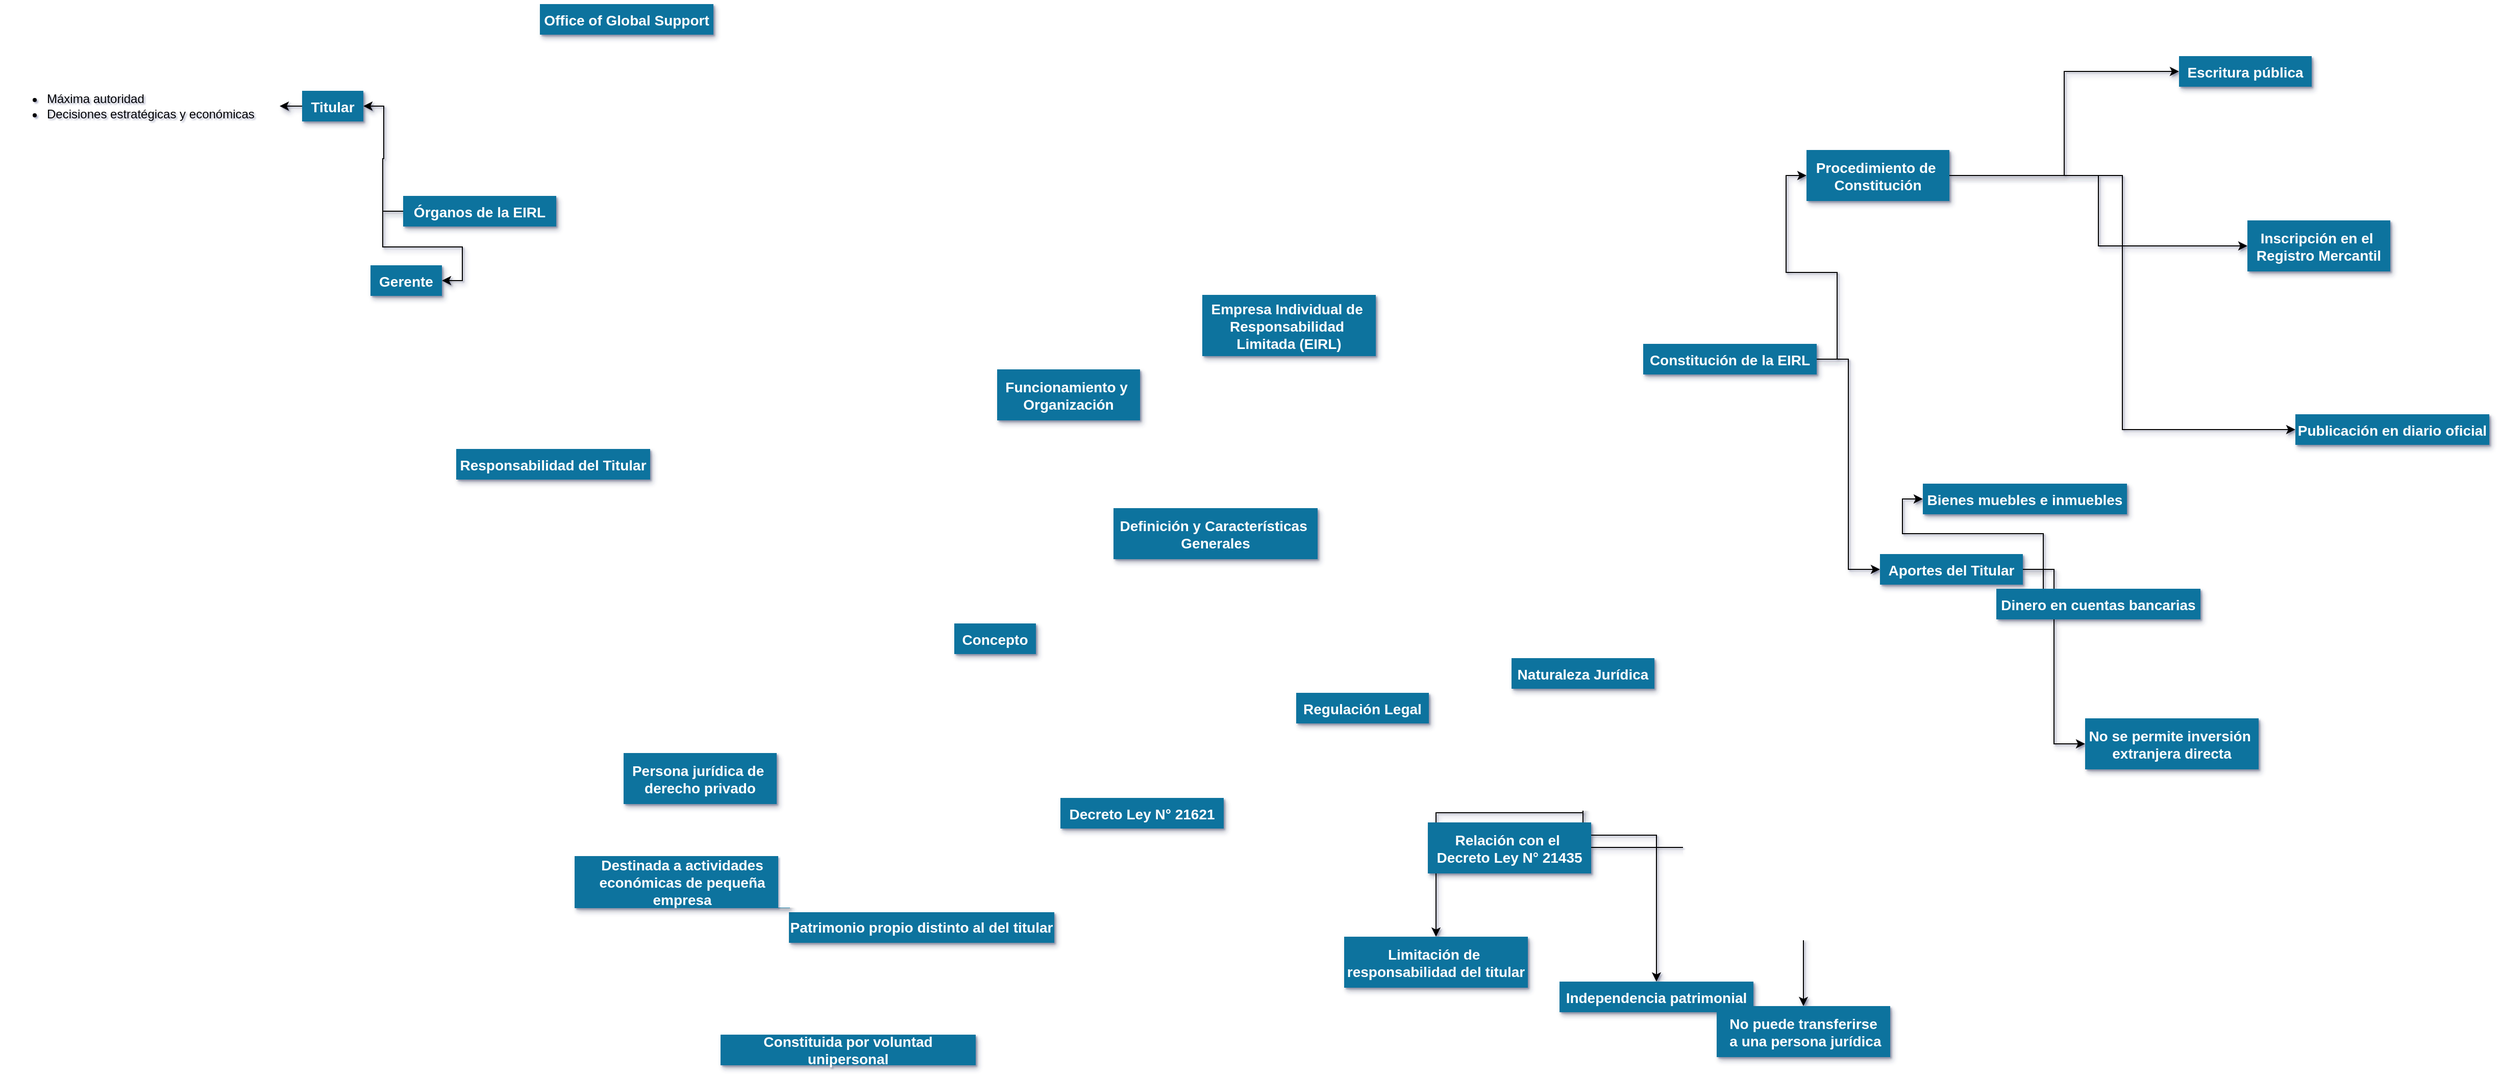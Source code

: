 <mxfile version="26.1.1">
  <diagram name="Page-1" id="97916047-d0de-89f5-080d-49f4d83e522f">
    <mxGraphModel dx="4621.5" dy="3002.5" grid="1" gridSize="10" guides="1" tooltips="1" connect="1" arrows="1" fold="1" page="1" pageScale="1.5" pageWidth="1169" pageHeight="827" background="none" math="1" shadow="1" adaptiveColors="auto">
      <root>
        <mxCell id="0" />
        <mxCell id="1" parent="0" />
        <mxCell id="WO5MIBuKgj2s_KXklT89-84" style="edgeStyle=orthogonalEdgeStyle;rounded=0;orthogonalLoop=1;jettySize=auto;html=1;exitX=0.5;exitY=1;exitDx=0;exitDy=0;entryX=0.5;entryY=0;entryDx=0;entryDy=0;shadow=1;" parent="1" source="2" target="3" edge="1">
          <mxGeometry relative="1" as="geometry" />
        </mxCell>
        <mxCell id="WO5MIBuKgj2s_KXklT89-85" style="edgeStyle=orthogonalEdgeStyle;rounded=0;orthogonalLoop=1;jettySize=auto;html=1;exitX=1;exitY=0.5;exitDx=0;exitDy=0;entryX=0;entryY=0.5;entryDx=0;entryDy=0;shadow=1;" parent="1" source="2" target="7" edge="1">
          <mxGeometry relative="1" as="geometry" />
        </mxCell>
        <mxCell id="WO5MIBuKgj2s_KXklT89-95" style="edgeStyle=orthogonalEdgeStyle;rounded=0;orthogonalLoop=1;jettySize=auto;html=1;exitX=0;exitY=0.5;exitDx=0;exitDy=0;shadow=1;" parent="1" source="2" target="8" edge="1">
          <mxGeometry relative="1" as="geometry" />
        </mxCell>
        <mxCell id="2" value="Empresa Individual de &#xa;Responsabilidad &#xa;Limitada (EIRL)" style="rounded=0;fillColor=#10739E;strokeColor=none;shadow=1;gradientColor=none;fontStyle=1;fontColor=#FFFFFF;fontSize=14;" parent="1" vertex="1">
          <mxGeometry x="484" y="140" width="170" height="60" as="geometry" />
        </mxCell>
        <mxCell id="3" value="Definición y Características &#xa;Generales" style="rounded=0;fillColor=#10739E;strokeColor=none;shadow=1;gradientColor=none;fontStyle=1;fontColor=#FFFFFF;fontSize=14;" parent="1" vertex="1">
          <mxGeometry x="397" y="349" width="200" height="50" as="geometry" />
        </mxCell>
        <mxCell id="WO5MIBuKgj2s_KXklT89-77" style="edgeStyle=orthogonalEdgeStyle;rounded=0;orthogonalLoop=1;jettySize=auto;html=1;exitX=0.5;exitY=1;exitDx=0;exitDy=0;entryX=1;entryY=0.5;entryDx=0;entryDy=0;shadow=1;" parent="1" source="4" target="WO5MIBuKgj2s_KXklT89-56" edge="1">
          <mxGeometry relative="1" as="geometry" />
        </mxCell>
        <mxCell id="WO5MIBuKgj2s_KXklT89-78" style="edgeStyle=orthogonalEdgeStyle;rounded=0;orthogonalLoop=1;jettySize=auto;html=1;exitX=0.5;exitY=1;exitDx=0;exitDy=0;entryX=1;entryY=0.5;entryDx=0;entryDy=0;shadow=1;" parent="1" source="4" target="WO5MIBuKgj2s_KXklT89-63" edge="1">
          <mxGeometry relative="1" as="geometry" />
        </mxCell>
        <mxCell id="WO5MIBuKgj2s_KXklT89-79" style="edgeStyle=orthogonalEdgeStyle;rounded=0;orthogonalLoop=1;jettySize=auto;html=1;exitX=0.5;exitY=1;exitDx=0;exitDy=0;entryX=1;entryY=0.5;entryDx=0;entryDy=0;shadow=1;" parent="1" source="4" target="WO5MIBuKgj2s_KXklT89-61" edge="1">
          <mxGeometry relative="1" as="geometry" />
        </mxCell>
        <mxCell id="WO5MIBuKgj2s_KXklT89-80" style="edgeStyle=orthogonalEdgeStyle;rounded=0;orthogonalLoop=1;jettySize=auto;html=1;exitX=0.5;exitY=1;exitDx=0;exitDy=0;entryX=1;entryY=0.5;entryDx=0;entryDy=0;shadow=1;" parent="1" source="4" target="WO5MIBuKgj2s_KXklT89-59" edge="1">
          <mxGeometry relative="1" as="geometry" />
        </mxCell>
        <mxCell id="4" value="Concepto" style="rounded=0;fillColor=#10739E;strokeColor=none;shadow=1;gradientColor=none;fontStyle=1;fontColor=#FFFFFF;fontSize=14;" parent="1" vertex="1">
          <mxGeometry x="241" y="462" width="80" height="30" as="geometry" />
        </mxCell>
        <mxCell id="WO5MIBuKgj2s_KXklT89-66" value="" style="edgeStyle=orthogonalEdgeStyle;rounded=0;orthogonalLoop=1;jettySize=auto;html=1;exitX=0.5;exitY=1;exitDx=0;exitDy=0;shadow=1;" parent="1" source="5" target="13" edge="1">
          <mxGeometry relative="1" as="geometry" />
        </mxCell>
        <mxCell id="WO5MIBuKgj2s_KXklT89-100" style="edgeStyle=orthogonalEdgeStyle;rounded=0;orthogonalLoop=1;jettySize=auto;html=1;exitX=0.5;exitY=1;exitDx=0;exitDy=0;entryX=0.5;entryY=0;entryDx=0;entryDy=0;shadow=1;" parent="1" source="5" target="14" edge="1">
          <mxGeometry relative="1" as="geometry" />
        </mxCell>
        <mxCell id="5" value="Regulación Legal" style="rounded=0;fillColor=#10739E;strokeColor=none;shadow=1;gradientColor=none;fontStyle=1;fontColor=#FFFFFF;fontSize=14;" parent="1" vertex="1">
          <mxGeometry x="576" y="530" width="130" height="30" as="geometry" />
        </mxCell>
        <mxCell id="WO5MIBuKgj2s_KXklT89-81" style="edgeStyle=orthogonalEdgeStyle;rounded=0;orthogonalLoop=1;jettySize=auto;html=1;exitX=0.5;exitY=1;exitDx=0;exitDy=0;entryX=0.5;entryY=0;entryDx=0;entryDy=0;shadow=1;" parent="1" source="6" target="18" edge="1">
          <mxGeometry relative="1" as="geometry" />
        </mxCell>
        <mxCell id="WO5MIBuKgj2s_KXklT89-82" style="edgeStyle=orthogonalEdgeStyle;rounded=0;orthogonalLoop=1;jettySize=auto;html=1;exitX=0.5;exitY=1;exitDx=0;exitDy=0;entryX=0.5;entryY=0;entryDx=0;entryDy=0;shadow=1;" parent="1" source="6" target="19" edge="1">
          <mxGeometry relative="1" as="geometry" />
        </mxCell>
        <mxCell id="WO5MIBuKgj2s_KXklT89-83" style="edgeStyle=orthogonalEdgeStyle;rounded=0;orthogonalLoop=1;jettySize=auto;html=1;exitX=0.5;exitY=1;exitDx=0;exitDy=0;entryX=0.5;entryY=0;entryDx=0;entryDy=0;shadow=1;" parent="1" source="6" target="20" edge="1">
          <mxGeometry relative="1" as="geometry" />
        </mxCell>
        <mxCell id="6" value="Naturaleza Jurídica" style="rounded=0;fillColor=#10739E;strokeColor=none;shadow=1;gradientColor=none;fontStyle=1;fontColor=#FFFFFF;fontSize=14;" parent="1" vertex="1">
          <mxGeometry x="787" y="496" width="140" height="30" as="geometry" />
        </mxCell>
        <mxCell id="WO5MIBuKgj2s_KXklT89-86" style="edgeStyle=orthogonalEdgeStyle;rounded=0;orthogonalLoop=1;jettySize=auto;html=1;exitX=1;exitY=0.5;exitDx=0;exitDy=0;entryX=0;entryY=0.5;entryDx=0;entryDy=0;shadow=1;" parent="1" source="7" target="10" edge="1">
          <mxGeometry relative="1" as="geometry" />
        </mxCell>
        <mxCell id="WO5MIBuKgj2s_KXklT89-87" style="edgeStyle=orthogonalEdgeStyle;rounded=0;orthogonalLoop=1;jettySize=auto;html=1;exitX=1;exitY=0.5;exitDx=0;exitDy=0;entryX=0;entryY=0.5;entryDx=0;entryDy=0;shadow=1;" parent="1" source="7" target="15" edge="1">
          <mxGeometry relative="1" as="geometry" />
        </mxCell>
        <mxCell id="7" value="Constitución de la EIRL" style="rounded=0;fillColor=#10739E;strokeColor=none;shadow=1;gradientColor=none;fontStyle=1;fontColor=#FFFFFF;fontSize=14;" parent="1" vertex="1">
          <mxGeometry x="916" y="188" width="170" height="30" as="geometry" />
        </mxCell>
        <mxCell id="WO5MIBuKgj2s_KXklT89-96" style="edgeStyle=orthogonalEdgeStyle;rounded=0;orthogonalLoop=1;jettySize=auto;html=1;exitX=0;exitY=0.5;exitDx=0;exitDy=0;entryX=1;entryY=0.5;entryDx=0;entryDy=0;shadow=1;" parent="1" source="8" target="21" edge="1">
          <mxGeometry relative="1" as="geometry" />
        </mxCell>
        <mxCell id="WO5MIBuKgj2s_KXklT89-97" style="edgeStyle=orthogonalEdgeStyle;rounded=0;orthogonalLoop=1;jettySize=auto;html=1;exitX=0;exitY=0.5;exitDx=0;exitDy=0;entryX=1;entryY=0.5;entryDx=0;entryDy=0;shadow=1;" parent="1" source="8" target="22" edge="1">
          <mxGeometry relative="1" as="geometry" />
        </mxCell>
        <mxCell id="8" value="Funcionamiento y &#xa;Organización" style="rounded=0;fillColor=#10739E;strokeColor=none;shadow=1;gradientColor=none;fontStyle=1;fontColor=#FFFFFF;fontSize=14;" parent="1" vertex="1">
          <mxGeometry x="283" y="213" width="140" height="50" as="geometry" />
        </mxCell>
        <mxCell id="9" value="Office of Global Support" style="rounded=0;fillColor=#10739E;strokeColor=none;shadow=1;gradientColor=none;fontStyle=1;fontColor=#FFFFFF;fontSize=14;" parent="1" vertex="1">
          <mxGeometry x="-165" y="-145" width="170" height="30" as="geometry" />
        </mxCell>
        <mxCell id="WO5MIBuKgj2s_KXklT89-88" style="edgeStyle=orthogonalEdgeStyle;rounded=0;orthogonalLoop=1;jettySize=auto;html=1;exitX=1;exitY=0.5;exitDx=0;exitDy=0;entryX=0;entryY=0.5;entryDx=0;entryDy=0;shadow=1;" parent="1" source="10" target="23" edge="1">
          <mxGeometry relative="1" as="geometry" />
        </mxCell>
        <mxCell id="WO5MIBuKgj2s_KXklT89-89" style="edgeStyle=orthogonalEdgeStyle;rounded=0;orthogonalLoop=1;jettySize=auto;html=1;exitX=1;exitY=0.5;exitDx=0;exitDy=0;entryX=0;entryY=0.5;entryDx=0;entryDy=0;shadow=1;" parent="1" source="10" target="24" edge="1">
          <mxGeometry relative="1" as="geometry" />
        </mxCell>
        <mxCell id="WO5MIBuKgj2s_KXklT89-90" style="edgeStyle=orthogonalEdgeStyle;rounded=0;orthogonalLoop=1;jettySize=auto;html=1;exitX=1;exitY=0.5;exitDx=0;exitDy=0;entryX=0;entryY=0.5;entryDx=0;entryDy=0;shadow=1;" parent="1" source="10" target="25" edge="1">
          <mxGeometry relative="1" as="geometry" />
        </mxCell>
        <mxCell id="10" value="Procedimiento de &#xa;Constitución" style="rounded=0;fillColor=#10739E;strokeColor=none;shadow=1;gradientColor=none;fontStyle=1;fontColor=#FFFFFF;fontSize=14;" parent="1" vertex="1">
          <mxGeometry x="1076" y="-2" width="140" height="50" as="geometry" />
        </mxCell>
        <mxCell id="WO5MIBuKgj2s_KXklT89-143" style="edgeStyle=orthogonalEdgeStyle;rounded=0;orthogonalLoop=1;jettySize=auto;html=1;exitX=0;exitY=0.5;exitDx=0;exitDy=0;entryX=1;entryY=0.5;entryDx=0;entryDy=0;shadow=1;" parent="1" source="11" target="WO5MIBuKgj2s_KXklT89-142" edge="1">
          <mxGeometry relative="1" as="geometry" />
        </mxCell>
        <mxCell id="11" value="Titular" style="rounded=0;fillColor=#10739E;strokeColor=none;shadow=1;gradientColor=none;fontStyle=1;fontColor=#FFFFFF;fontSize=14;" parent="1" vertex="1">
          <mxGeometry x="-398" y="-60" width="60" height="30" as="geometry" />
        </mxCell>
        <mxCell id="12" value="Gerente" style="rounded=0;fillColor=#10739E;strokeColor=none;shadow=1;gradientColor=none;fontStyle=1;fontColor=#FFFFFF;fontSize=14;" parent="1" vertex="1">
          <mxGeometry x="-331" y="111" width="70" height="30" as="geometry" />
        </mxCell>
        <mxCell id="13" value="Decreto Ley N° 21621" style="rounded=0;fillColor=#10739E;strokeColor=none;shadow=1;gradientColor=none;fontStyle=1;fontColor=#FFFFFF;fontSize=14;" parent="1" vertex="1">
          <mxGeometry x="345" y="633" width="160" height="30" as="geometry" />
        </mxCell>
        <mxCell id="14" value="Relación con el &#xa;Decreto Ley N° 21435" style="rounded=0;fillColor=#10739E;strokeColor=none;shadow=1;gradientColor=none;fontStyle=1;fontColor=#FFFFFF;fontSize=14;" parent="1" vertex="1">
          <mxGeometry x="705" y="657" width="160" height="50" as="geometry" />
        </mxCell>
        <mxCell id="WO5MIBuKgj2s_KXklT89-91" style="edgeStyle=orthogonalEdgeStyle;rounded=0;orthogonalLoop=1;jettySize=auto;html=1;exitX=1;exitY=0.5;exitDx=0;exitDy=0;entryX=0;entryY=0.5;entryDx=0;entryDy=0;shadow=1;" parent="1" source="15" target="26" edge="1">
          <mxGeometry relative="1" as="geometry" />
        </mxCell>
        <mxCell id="WO5MIBuKgj2s_KXklT89-92" style="edgeStyle=orthogonalEdgeStyle;rounded=0;orthogonalLoop=1;jettySize=auto;html=1;exitX=1;exitY=0.5;exitDx=0;exitDy=0;entryX=0;entryY=0.5;entryDx=0;entryDy=0;shadow=1;" parent="1" source="15" target="27" edge="1">
          <mxGeometry relative="1" as="geometry" />
        </mxCell>
        <mxCell id="WO5MIBuKgj2s_KXklT89-93" style="edgeStyle=orthogonalEdgeStyle;rounded=0;orthogonalLoop=1;jettySize=auto;html=1;exitX=1;exitY=0.5;exitDx=0;exitDy=0;entryX=0;entryY=0.5;entryDx=0;entryDy=0;shadow=1;" parent="1" source="15" target="16" edge="1">
          <mxGeometry relative="1" as="geometry" />
        </mxCell>
        <mxCell id="15" value="Aportes del Titular" style="rounded=0;fillColor=#10739E;strokeColor=none;shadow=1;gradientColor=none;fontStyle=1;fontColor=#FFFFFF;fontSize=14;" parent="1" vertex="1">
          <mxGeometry x="1148" y="394" width="140" height="30" as="geometry" />
        </mxCell>
        <mxCell id="16" value="No se permite inversión &#xa;extranjera directa" style="rounded=0;fillColor=#10739E;strokeColor=none;shadow=1;gradientColor=none;fontStyle=1;fontColor=#FFFFFF;fontSize=14;" parent="1" vertex="1">
          <mxGeometry x="1349" y="555" width="170" height="50" as="geometry" />
        </mxCell>
        <mxCell id="18" value="Limitación de &#xa;responsabilidad del titular" style="rounded=0;fillColor=#10739E;strokeColor=none;shadow=1;gradientColor=none;fontStyle=1;fontColor=#FFFFFF;fontSize=14;" parent="1" vertex="1">
          <mxGeometry x="623" y="769" width="180" height="50" as="geometry" />
        </mxCell>
        <mxCell id="19" value="Independencia patrimonial" style="rounded=0;fillColor=#10739E;strokeColor=none;shadow=1;gradientColor=none;fontStyle=1;fontColor=#FFFFFF;fontSize=14;" parent="1" vertex="1">
          <mxGeometry x="834" y="813" width="190" height="30" as="geometry" />
        </mxCell>
        <mxCell id="20" value="No puede transferirse&#xa; a una persona jurídica" style="rounded=0;fillColor=#10739E;strokeColor=none;shadow=1;gradientColor=none;fontStyle=1;fontColor=#FFFFFF;fontSize=14;" parent="1" vertex="1">
          <mxGeometry x="988" y="837" width="170" height="50" as="geometry" />
        </mxCell>
        <mxCell id="WO5MIBuKgj2s_KXklT89-98" style="edgeStyle=orthogonalEdgeStyle;rounded=0;orthogonalLoop=1;jettySize=auto;html=1;exitX=0;exitY=0.5;exitDx=0;exitDy=0;entryX=1;entryY=0.5;entryDx=0;entryDy=0;shadow=1;" parent="1" source="21" target="11" edge="1">
          <mxGeometry relative="1" as="geometry" />
        </mxCell>
        <mxCell id="WO5MIBuKgj2s_KXklT89-99" style="edgeStyle=orthogonalEdgeStyle;rounded=0;orthogonalLoop=1;jettySize=auto;html=1;exitX=0;exitY=0.5;exitDx=0;exitDy=0;entryX=1;entryY=0.5;entryDx=0;entryDy=0;shadow=1;" parent="1" source="21" target="12" edge="1">
          <mxGeometry relative="1" as="geometry" />
        </mxCell>
        <mxCell id="21" value="Órganos de la EIRL " style="rounded=0;fillColor=#10739E;strokeColor=none;shadow=1;gradientColor=none;fontStyle=1;fontColor=#FFFFFF;fontSize=14;" parent="1" vertex="1">
          <mxGeometry x="-299" y="43" width="150" height="30" as="geometry" />
        </mxCell>
        <mxCell id="22" value="Responsabilidad del Titular" style="rounded=0;fillColor=#10739E;strokeColor=none;shadow=1;gradientColor=none;fontStyle=1;fontColor=#FFFFFF;fontSize=14;" parent="1" vertex="1">
          <mxGeometry x="-247" y="291" width="190" height="30" as="geometry" />
        </mxCell>
        <mxCell id="23" value="Escritura pública" style="rounded=0;fillColor=#10739E;strokeColor=none;shadow=1;gradientColor=none;fontStyle=1;fontColor=#FFFFFF;fontSize=14;" parent="1" vertex="1">
          <mxGeometry x="1441" y="-94" width="130" height="30" as="geometry" />
        </mxCell>
        <mxCell id="24" value="Inscripción en el &#xa;Registro Mercantil" style="rounded=0;fillColor=#10739E;strokeColor=none;shadow=1;gradientColor=none;fontStyle=1;fontColor=#FFFFFF;fontSize=14;" parent="1" vertex="1">
          <mxGeometry x="1508" y="67" width="140" height="50" as="geometry" />
        </mxCell>
        <mxCell id="25" value="Publicación en diario oficial" style="rounded=0;fillColor=#10739E;strokeColor=none;shadow=1;gradientColor=none;fontStyle=1;fontColor=#FFFFFF;fontSize=14;" parent="1" vertex="1">
          <mxGeometry x="1555" y="257" width="190" height="30" as="geometry" />
        </mxCell>
        <mxCell id="26" value="Bienes muebles e inmuebles" style="rounded=0;fillColor=#10739E;strokeColor=none;shadow=1;gradientColor=none;fontStyle=1;fontColor=#FFFFFF;fontSize=14;" parent="1" vertex="1">
          <mxGeometry x="1190" y="325" width="200" height="30" as="geometry" />
        </mxCell>
        <mxCell id="27" value="Dinero en cuentas bancarias" style="rounded=0;fillColor=#10739E;strokeColor=none;shadow=1;gradientColor=none;fontStyle=1;fontColor=#FFFFFF;fontSize=14;" parent="1" vertex="1">
          <mxGeometry x="1262" y="428" width="200" height="30" as="geometry" />
        </mxCell>
        <mxCell id="30" value="" style="edgeStyle=elbowEdgeStyle;elbow=vertical;strokeWidth=4;endArrow=block;endFill=1;fontStyle=1;strokeColor=#23445D;shadow=1;rounded=0;" parent="1" source="3" target="5" edge="1">
          <mxGeometry x="22" y="165.5" width="100" height="100" as="geometry">
            <mxPoint x="22" y="265.5" as="sourcePoint" />
            <mxPoint x="122" y="165.5" as="targetPoint" />
          </mxGeometry>
        </mxCell>
        <mxCell id="31" value="" style="edgeStyle=elbowEdgeStyle;elbow=vertical;strokeWidth=4;endArrow=block;endFill=1;fontStyle=1;strokeColor=#23445D;shadow=1;rounded=0;" parent="1" source="3" target="4" edge="1">
          <mxGeometry x="22" y="165.5" width="100" height="100" as="geometry">
            <mxPoint x="22" y="265.5" as="sourcePoint" />
            <mxPoint x="122" y="165.5" as="targetPoint" />
          </mxGeometry>
        </mxCell>
        <mxCell id="32" value="" style="edgeStyle=elbowEdgeStyle;elbow=vertical;strokeWidth=4;endArrow=block;endFill=1;fontStyle=1;strokeColor=#23445D;shadow=1;rounded=0;" parent="1" source="3" target="6" edge="1">
          <mxGeometry x="22" y="165.5" width="100" height="100" as="geometry">
            <mxPoint x="22" y="265.5" as="sourcePoint" />
            <mxPoint x="122" y="165.5" as="targetPoint" />
          </mxGeometry>
        </mxCell>
        <mxCell id="WO5MIBuKgj2s_KXklT89-56" value="Persona jurídica de &#xa;derecho privado" style="rounded=0;fillColor=#10739E;strokeColor=none;shadow=1;gradientColor=none;fontStyle=1;fontColor=#FFFFFF;fontSize=14;" parent="1" vertex="1">
          <mxGeometry x="-83" y="589" width="150" height="50" as="geometry" />
        </mxCell>
        <mxCell id="WO5MIBuKgj2s_KXklT89-59" value="Constituida por voluntad unipersonal" style="whiteSpace=wrap;html=1;fontSize=14;fillColor=#10739E;strokeColor=none;fontColor=#FFFFFF;rounded=0;shadow=1;gradientColor=none;fontStyle=1;" parent="1" vertex="1">
          <mxGeometry x="12" y="865" width="250" height="30" as="geometry" />
        </mxCell>
        <mxCell id="WO5MIBuKgj2s_KXklT89-61" value="Patrimonio propio distinto al del titular" style="whiteSpace=wrap;html=1;fontSize=14;fillColor=#10739E;strokeColor=none;fontColor=#FFFFFF;rounded=0;shadow=1;gradientColor=none;fontStyle=1;" parent="1" vertex="1">
          <mxGeometry x="79" y="745" width="260" height="30" as="geometry" />
        </mxCell>
        <mxCell id="WO5MIBuKgj2s_KXklT89-63" value="Destinada a actividades económicas de pequeña empresa" style="whiteSpace=wrap;html=1;fontSize=14;fillColor=#10739E;strokeColor=none;fontColor=#FFFFFF;rounded=0;shadow=1;gradientColor=none;fontStyle=1;" parent="1" vertex="1">
          <mxGeometry x="-131" y="690" width="211" height="51" as="geometry" />
        </mxCell>
        <mxCell id="WO5MIBuKgj2s_KXklT89-142" value="&lt;ul&gt;&lt;li&gt;&lt;span style=&quot;background-color: transparent; color: light-dark(rgb(0, 0, 0), rgb(255, 255, 255));&quot;&gt;Máxima autoridad&lt;/span&gt;&lt;/li&gt;&lt;li&gt;&lt;span style=&quot;background-color: transparent; color: light-dark(rgb(0, 0, 0), rgb(255, 255, 255));&quot;&gt;Decisiones estratégicas y económicas&lt;/span&gt;&lt;/li&gt;&lt;/ul&gt;" style="text;strokeColor=none;fillColor=none;html=1;whiteSpace=wrap;verticalAlign=middle;overflow=hidden;shadow=1;rounded=0;" parent="1" vertex="1">
          <mxGeometry x="-690" y="-80" width="270" height="70" as="geometry" />
        </mxCell>
      </root>
    </mxGraphModel>
  </diagram>
</mxfile>
